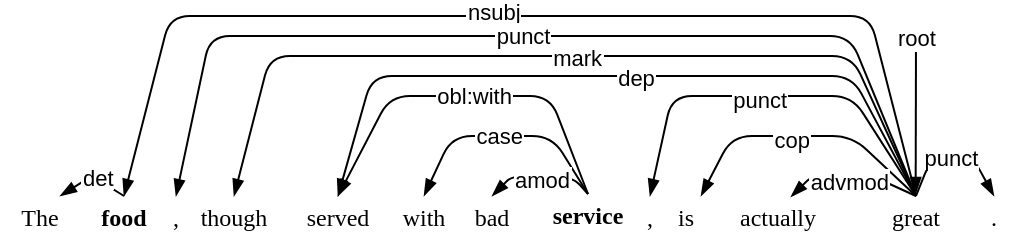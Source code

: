 <mxfile version="22.1.18" type="github">
  <diagram name="Page-1" id="r9KgoVCYdqJ9KJq_59oU">
    <mxGraphModel dx="682" dy="455" grid="1" gridSize="10" guides="1" tooltips="1" connect="1" arrows="1" fold="1" page="1" pageScale="1" pageWidth="827" pageHeight="1169" math="0" shadow="0">
      <root>
        <mxCell id="0" />
        <mxCell id="1" parent="0" />
        <UserObject label="The" placeholders="1" name="Variable" id="ieEwcSVPILZhV7FS9laS-34">
          <mxCell style="text;strokeColor=none;fillColor=none;align=center;verticalAlign=middle;overflow=hidden;fontFamily=Verdana;" parent="1" vertex="1">
            <mxGeometry x="115" y="400" width="40" height="20" as="geometry" />
          </mxCell>
        </UserObject>
        <UserObject label="food" placeholders="1" name="Variable" id="ieEwcSVPILZhV7FS9laS-35">
          <mxCell style="text;strokeColor=none;fillColor=none;align=center;verticalAlign=middle;overflow=hidden;fontFamily=Verdana;fontStyle=1;" parent="1" vertex="1">
            <mxGeometry x="152" y="400" width="50" height="20" as="geometry" />
          </mxCell>
        </UserObject>
        <UserObject label="though" placeholders="1" name="Variable" id="ieEwcSVPILZhV7FS9laS-36">
          <mxCell style="text;strokeColor=none;fillColor=none;align=center;verticalAlign=middle;overflow=hidden;fontFamily=Verdana;" parent="1" vertex="1">
            <mxGeometry x="207" y="400" width="50" height="20" as="geometry" />
          </mxCell>
        </UserObject>
        <UserObject label="served" placeholders="1" name="Variable" id="ieEwcSVPILZhV7FS9laS-38">
          <mxCell style="text;strokeColor=none;fillColor=none;align=center;verticalAlign=middle;overflow=hidden;fontFamily=Verdana;" parent="1" vertex="1">
            <mxGeometry x="259" y="400" width="50" height="20" as="geometry" />
          </mxCell>
        </UserObject>
        <UserObject label="with" placeholders="1" name="Variable" id="ieEwcSVPILZhV7FS9laS-39">
          <mxCell style="text;strokeColor=none;fillColor=none;align=center;verticalAlign=middle;overflow=hidden;fontFamily=Verdana;" parent="1" vertex="1">
            <mxGeometry x="302" y="400" width="50" height="20" as="geometry" />
          </mxCell>
        </UserObject>
        <UserObject label="bad" placeholders="1" name="Variable" id="ieEwcSVPILZhV7FS9laS-40">
          <mxCell style="text;strokeColor=none;fillColor=none;align=center;verticalAlign=middle;overflow=hidden;fontFamily=Verdana;" parent="1" vertex="1">
            <mxGeometry x="336" y="400" width="50" height="20" as="geometry" />
          </mxCell>
        </UserObject>
        <UserObject label="service" placeholders="1" name="Variable" id="ieEwcSVPILZhV7FS9laS-41">
          <mxCell style="text;strokeColor=none;fillColor=none;align=center;verticalAlign=middle;overflow=hidden;fontFamily=Verdana;fontStyle=1;" parent="1" vertex="1">
            <mxGeometry x="384" y="399" width="50" height="20" as="geometry" />
          </mxCell>
        </UserObject>
        <UserObject label="is" placeholders="1" name="Variable" id="ieEwcSVPILZhV7FS9laS-42">
          <mxCell style="text;strokeColor=none;fillColor=none;align=center;verticalAlign=middle;overflow=hidden;fontFamily=Verdana;" parent="1" vertex="1">
            <mxGeometry x="443" y="400" width="30" height="20" as="geometry" />
          </mxCell>
        </UserObject>
        <UserObject label="actually" placeholders="1" name="Variable" id="ieEwcSVPILZhV7FS9laS-43">
          <mxCell style="text;strokeColor=none;fillColor=none;align=center;verticalAlign=middle;overflow=hidden;fontFamily=Verdana;" parent="1" vertex="1">
            <mxGeometry x="479" y="400" width="50" height="20" as="geometry" />
          </mxCell>
        </UserObject>
        <UserObject label="great" placeholders="1" name="Variable" id="ieEwcSVPILZhV7FS9laS-44">
          <mxCell style="text;strokeColor=none;fillColor=none;align=center;verticalAlign=middle;overflow=hidden;fontFamily=Verdana;" parent="1" vertex="1">
            <mxGeometry x="548" y="400" width="50" height="20" as="geometry" />
          </mxCell>
        </UserObject>
        <UserObject label="," placeholders="1" name="Variable" id="ieEwcSVPILZhV7FS9laS-45">
          <mxCell style="text;strokeColor=none;fillColor=none;align=center;verticalAlign=middle;overflow=hidden;fontFamily=Verdana;" parent="1" vertex="1">
            <mxGeometry x="430" y="400" width="20" height="20" as="geometry" />
          </mxCell>
        </UserObject>
        <UserObject label="," placeholders="1" name="Variable" id="ieEwcSVPILZhV7FS9laS-46">
          <mxCell style="text;strokeColor=none;fillColor=none;align=center;verticalAlign=middle;overflow=hidden;fontFamily=Verdana;" parent="1" vertex="1">
            <mxGeometry x="193" y="400" width="20" height="20" as="geometry" />
          </mxCell>
        </UserObject>
        <UserObject label="." placeholders="1" name="Variable" id="ieEwcSVPILZhV7FS9laS-47">
          <mxCell style="text;strokeColor=none;fillColor=none;align=center;verticalAlign=middle;overflow=hidden;fontFamily=Verdana;" parent="1" vertex="1">
            <mxGeometry x="602" y="400" width="20" height="20" as="geometry" />
          </mxCell>
        </UserObject>
        <mxCell id="ieEwcSVPILZhV7FS9laS-48" value="" style="endArrow=blockThin;entryX=0.75;entryY=0;entryDx=0;entryDy=0;rounded=1;exitX=0.5;exitY=0;exitDx=0;exitDy=0;endFill=1;" parent="1" source="ieEwcSVPILZhV7FS9laS-35" target="ieEwcSVPILZhV7FS9laS-34" edge="1">
          <mxGeometry relative="1" as="geometry">
            <mxPoint x="206" y="400" as="sourcePoint" />
            <mxPoint x="191" y="370" as="targetPoint" />
            <Array as="points">
              <mxPoint x="161" y="390" />
            </Array>
          </mxGeometry>
        </mxCell>
        <mxCell id="ieEwcSVPILZhV7FS9laS-49" value="det" style="edgeLabel;resizable=0;align=center;verticalAlign=middle;" parent="ieEwcSVPILZhV7FS9laS-48" connectable="0" vertex="1">
          <mxGeometry relative="1" as="geometry">
            <mxPoint x="3" as="offset" />
          </mxGeometry>
        </mxCell>
        <mxCell id="ieEwcSVPILZhV7FS9laS-52" value="" style="endArrow=blockThin;entryX=0.5;entryY=0;entryDx=0;entryDy=0;rounded=1;exitX=0.5;exitY=0;exitDx=0;exitDy=0;endFill=1;" parent="1" source="ieEwcSVPILZhV7FS9laS-44" target="ieEwcSVPILZhV7FS9laS-35" edge="1">
          <mxGeometry relative="1" as="geometry">
            <mxPoint x="216" y="471" as="sourcePoint" />
            <mxPoint x="181" y="471" as="targetPoint" />
            <Array as="points">
              <mxPoint x="550" y="310" />
              <mxPoint x="361" y="310" />
              <mxPoint x="200" y="310" />
            </Array>
          </mxGeometry>
        </mxCell>
        <mxCell id="ieEwcSVPILZhV7FS9laS-53" value="nsubj" style="edgeLabel;resizable=0;align=center;verticalAlign=middle;" parent="ieEwcSVPILZhV7FS9laS-52" connectable="0" vertex="1">
          <mxGeometry relative="1" as="geometry">
            <mxPoint x="-13" y="-3" as="offset" />
          </mxGeometry>
        </mxCell>
        <mxCell id="ieEwcSVPILZhV7FS9laS-54" value="" style="endArrow=blockThin;rounded=1;exitX=0.5;exitY=0;exitDx=0;exitDy=0;entryX=0.5;entryY=0;entryDx=0;entryDy=0;endFill=1;" parent="1" source="ieEwcSVPILZhV7FS9laS-44" target="ieEwcSVPILZhV7FS9laS-46" edge="1">
          <mxGeometry relative="1" as="geometry">
            <mxPoint x="575" y="430" as="sourcePoint" />
            <mxPoint x="207" y="400" as="targetPoint" />
            <Array as="points">
              <mxPoint x="540" y="320" />
              <mxPoint x="220" y="320" />
            </Array>
          </mxGeometry>
        </mxCell>
        <mxCell id="ieEwcSVPILZhV7FS9laS-55" value="punct" style="edgeLabel;resizable=0;align=center;verticalAlign=middle;" parent="ieEwcSVPILZhV7FS9laS-54" connectable="0" vertex="1">
          <mxGeometry relative="1" as="geometry">
            <mxPoint x="-6" y="-1" as="offset" />
          </mxGeometry>
        </mxCell>
        <mxCell id="ieEwcSVPILZhV7FS9laS-56" value="" style="endArrow=blockThin;rounded=1;exitX=0.5;exitY=0;exitDx=0;exitDy=0;entryX=0.5;entryY=0;entryDx=0;entryDy=0;endFill=1;" parent="1" source="ieEwcSVPILZhV7FS9laS-44" target="ieEwcSVPILZhV7FS9laS-36" edge="1">
          <mxGeometry relative="1" as="geometry">
            <mxPoint x="575" y="410" as="sourcePoint" />
            <mxPoint x="271" y="410" as="targetPoint" />
            <Array as="points">
              <mxPoint x="541" y="330" />
              <mxPoint x="250" y="330" />
            </Array>
          </mxGeometry>
        </mxCell>
        <mxCell id="ieEwcSVPILZhV7FS9laS-58" value="" style="endArrow=blockThin;rounded=1;exitX=0.5;exitY=0;exitDx=0;exitDy=0;entryX=0.5;entryY=0;entryDx=0;entryDy=0;endFill=1;" parent="1" source="ieEwcSVPILZhV7FS9laS-44" target="ieEwcSVPILZhV7FS9laS-38" edge="1">
          <mxGeometry relative="1" as="geometry">
            <mxPoint x="574" y="430" as="sourcePoint" />
            <mxPoint x="300" y="430" as="targetPoint" />
            <Array as="points">
              <mxPoint x="541" y="340" />
              <mxPoint x="301" y="340" />
            </Array>
          </mxGeometry>
        </mxCell>
        <mxCell id="ieEwcSVPILZhV7FS9laS-59" value="dep" style="edgeLabel;resizable=0;align=center;verticalAlign=middle;" parent="ieEwcSVPILZhV7FS9laS-58" connectable="0" vertex="1">
          <mxGeometry relative="1" as="geometry">
            <mxPoint x="9" as="offset" />
          </mxGeometry>
        </mxCell>
        <mxCell id="ieEwcSVPILZhV7FS9laS-60" value="" style="endArrow=blockThin;rounded=1;exitX=0.5;exitY=0;exitDx=0;exitDy=0;entryX=0.5;entryY=0;entryDx=0;entryDy=0;endFill=1;" parent="1" source="ieEwcSVPILZhV7FS9laS-41" target="ieEwcSVPILZhV7FS9laS-38" edge="1">
          <mxGeometry relative="1" as="geometry">
            <mxPoint x="540" y="410" as="sourcePoint" />
            <mxPoint x="314" y="410" as="targetPoint" />
            <Array as="points">
              <mxPoint x="390" y="350" />
              <mxPoint x="361" y="350" />
              <mxPoint x="310" y="350" />
            </Array>
          </mxGeometry>
        </mxCell>
        <mxCell id="ieEwcSVPILZhV7FS9laS-61" value="obl:with" style="edgeLabel;resizable=0;align=center;verticalAlign=middle;" parent="ieEwcSVPILZhV7FS9laS-60" connectable="0" vertex="1">
          <mxGeometry relative="1" as="geometry">
            <mxPoint x="4" y="-1" as="offset" />
          </mxGeometry>
        </mxCell>
        <mxCell id="ieEwcSVPILZhV7FS9laS-62" value="" style="endArrow=blockThin;rounded=1;exitX=0.5;exitY=0;exitDx=0;exitDy=0;entryX=0.5;entryY=0;entryDx=0;entryDy=0;endFill=1;" parent="1" source="ieEwcSVPILZhV7FS9laS-41" target="ieEwcSVPILZhV7FS9laS-39" edge="1">
          <mxGeometry relative="1" as="geometry">
            <mxPoint x="462" y="400" as="sourcePoint" />
            <mxPoint x="351" y="400" as="targetPoint" />
            <Array as="points">
              <mxPoint x="391" y="370" />
              <mxPoint x="341" y="370" />
            </Array>
          </mxGeometry>
        </mxCell>
        <mxCell id="ieEwcSVPILZhV7FS9laS-63" value="case" style="edgeLabel;resizable=0;align=center;verticalAlign=middle;" parent="ieEwcSVPILZhV7FS9laS-62" connectable="0" vertex="1">
          <mxGeometry relative="1" as="geometry">
            <mxPoint x="-2" y="-1" as="offset" />
          </mxGeometry>
        </mxCell>
        <mxCell id="ieEwcSVPILZhV7FS9laS-64" value="" style="endArrow=blockThin;rounded=1;exitX=0.5;exitY=0;exitDx=0;exitDy=0;entryX=0.5;entryY=0;entryDx=0;entryDy=0;endFill=1;" parent="1" source="ieEwcSVPILZhV7FS9laS-41" target="ieEwcSVPILZhV7FS9laS-40" edge="1">
          <mxGeometry relative="1" as="geometry">
            <mxPoint x="444" y="411" as="sourcePoint" />
            <mxPoint x="373" y="411" as="targetPoint" />
            <Array as="points">
              <mxPoint x="401" y="390" />
              <mxPoint x="371" y="390" />
            </Array>
          </mxGeometry>
        </mxCell>
        <mxCell id="ieEwcSVPILZhV7FS9laS-65" value="amod" style="edgeLabel;resizable=0;align=center;verticalAlign=middle;" parent="ieEwcSVPILZhV7FS9laS-64" connectable="0" vertex="1">
          <mxGeometry relative="1" as="geometry">
            <mxPoint x="1" y="1" as="offset" />
          </mxGeometry>
        </mxCell>
        <mxCell id="ieEwcSVPILZhV7FS9laS-67" value="" style="endArrow=blockThin;rounded=1;exitX=0.5;exitY=0;exitDx=0;exitDy=0;entryX=0.5;entryY=0;entryDx=0;entryDy=0;endFill=1;" parent="1" source="ieEwcSVPILZhV7FS9laS-44" target="ieEwcSVPILZhV7FS9laS-45" edge="1">
          <mxGeometry relative="1" as="geometry">
            <mxPoint x="531" y="400" as="sourcePoint" />
            <mxPoint x="460" y="400" as="targetPoint" />
            <Array as="points">
              <mxPoint x="541" y="350" />
              <mxPoint x="481" y="350" />
              <mxPoint x="451" y="350" />
            </Array>
          </mxGeometry>
        </mxCell>
        <mxCell id="ieEwcSVPILZhV7FS9laS-68" value="punct" style="edgeLabel;resizable=0;align=center;verticalAlign=middle;" parent="ieEwcSVPILZhV7FS9laS-67" connectable="0" vertex="1">
          <mxGeometry relative="1" as="geometry">
            <mxPoint x="-5" y="1" as="offset" />
          </mxGeometry>
        </mxCell>
        <mxCell id="ieEwcSVPILZhV7FS9laS-70" value="" style="endArrow=blockThin;rounded=1;entryX=0.75;entryY=0;entryDx=0;entryDy=0;exitX=0.5;exitY=0;exitDx=0;exitDy=0;endFill=1;" parent="1" source="ieEwcSVPILZhV7FS9laS-44" target="ieEwcSVPILZhV7FS9laS-42" edge="1">
          <mxGeometry relative="1" as="geometry">
            <mxPoint x="561" y="400" as="sourcePoint" />
            <mxPoint x="452" y="400" as="targetPoint" />
            <Array as="points">
              <mxPoint x="541" y="370" />
              <mxPoint x="481" y="370" />
            </Array>
          </mxGeometry>
        </mxCell>
        <mxCell id="ieEwcSVPILZhV7FS9laS-71" value="cop" style="edgeLabel;resizable=0;align=center;verticalAlign=middle;" parent="ieEwcSVPILZhV7FS9laS-70" connectable="0" vertex="1">
          <mxGeometry relative="1" as="geometry">
            <mxPoint x="-5" y="1" as="offset" />
          </mxGeometry>
        </mxCell>
        <mxCell id="ieEwcSVPILZhV7FS9laS-73" value="" style="endArrow=blockThin;rounded=1;exitX=0.5;exitY=0;exitDx=0;exitDy=0;entryX=0.629;entryY=0.02;entryDx=0;entryDy=0;entryPerimeter=0;endFill=1;" parent="1" source="ieEwcSVPILZhV7FS9laS-44" target="ieEwcSVPILZhV7FS9laS-43" edge="1">
          <mxGeometry relative="1" as="geometry">
            <mxPoint x="561" y="400" as="sourcePoint" />
            <mxPoint x="501" y="400" as="targetPoint" />
            <Array as="points">
              <mxPoint x="551" y="390" />
              <mxPoint x="521" y="390" />
            </Array>
          </mxGeometry>
        </mxCell>
        <mxCell id="ieEwcSVPILZhV7FS9laS-74" value="advmod" style="edgeLabel;resizable=0;align=center;verticalAlign=middle;" parent="ieEwcSVPILZhV7FS9laS-73" connectable="0" vertex="1">
          <mxGeometry relative="1" as="geometry">
            <mxPoint x="-1" y="2" as="offset" />
          </mxGeometry>
        </mxCell>
        <mxCell id="ieEwcSVPILZhV7FS9laS-75" value="" style="endArrow=blockThin;rounded=1;exitX=0.5;exitY=0;exitDx=0;exitDy=0;entryX=0.5;entryY=0;entryDx=0;entryDy=0;endFill=1;" parent="1" source="ieEwcSVPILZhV7FS9laS-44" target="ieEwcSVPILZhV7FS9laS-47" edge="1">
          <mxGeometry relative="1" as="geometry">
            <mxPoint x="583" y="470" as="sourcePoint" />
            <mxPoint x="511" y="470" as="targetPoint" />
            <Array as="points">
              <mxPoint x="581" y="380" />
              <mxPoint x="601" y="380" />
            </Array>
          </mxGeometry>
        </mxCell>
        <mxCell id="ieEwcSVPILZhV7FS9laS-76" value="punct" style="edgeLabel;resizable=0;align=center;verticalAlign=middle;" parent="ieEwcSVPILZhV7FS9laS-75" connectable="0" vertex="1">
          <mxGeometry relative="1" as="geometry">
            <mxPoint x="-1" as="offset" />
          </mxGeometry>
        </mxCell>
        <mxCell id="ieEwcSVPILZhV7FS9laS-92" value="mark" style="edgeLabel;resizable=0;align=center;verticalAlign=middle;" parent="1" connectable="0" vertex="1">
          <mxGeometry x="402.538" y="332" as="geometry">
            <mxPoint x="1" y="-2" as="offset" />
          </mxGeometry>
        </mxCell>
        <mxCell id="IpvmtT4OzwIrOVT2b7aN-1" value="" style="endArrow=blockThin;html=1;rounded=0;endFill=1;" edge="1" parent="1">
          <mxGeometry width="50" height="50" relative="1" as="geometry">
            <mxPoint x="573" y="320" as="sourcePoint" />
            <mxPoint x="572.83" y="399" as="targetPoint" />
          </mxGeometry>
        </mxCell>
        <mxCell id="IpvmtT4OzwIrOVT2b7aN-3" value="root" style="edgeLabel;html=1;align=center;verticalAlign=middle;resizable=0;points=[];" vertex="1" connectable="0" parent="IpvmtT4OzwIrOVT2b7aN-1">
          <mxGeometry x="-0.636" relative="1" as="geometry">
            <mxPoint y="-14" as="offset" />
          </mxGeometry>
        </mxCell>
      </root>
    </mxGraphModel>
  </diagram>
</mxfile>
